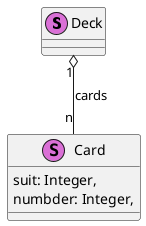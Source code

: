 @startuml
class Deck << (S,orchid) >>
class Card << (S,orchid) >> {
    suit: Integer,
    numbder: Integer,
}
Deck "1" o-- "n" Card: cards
@enduml